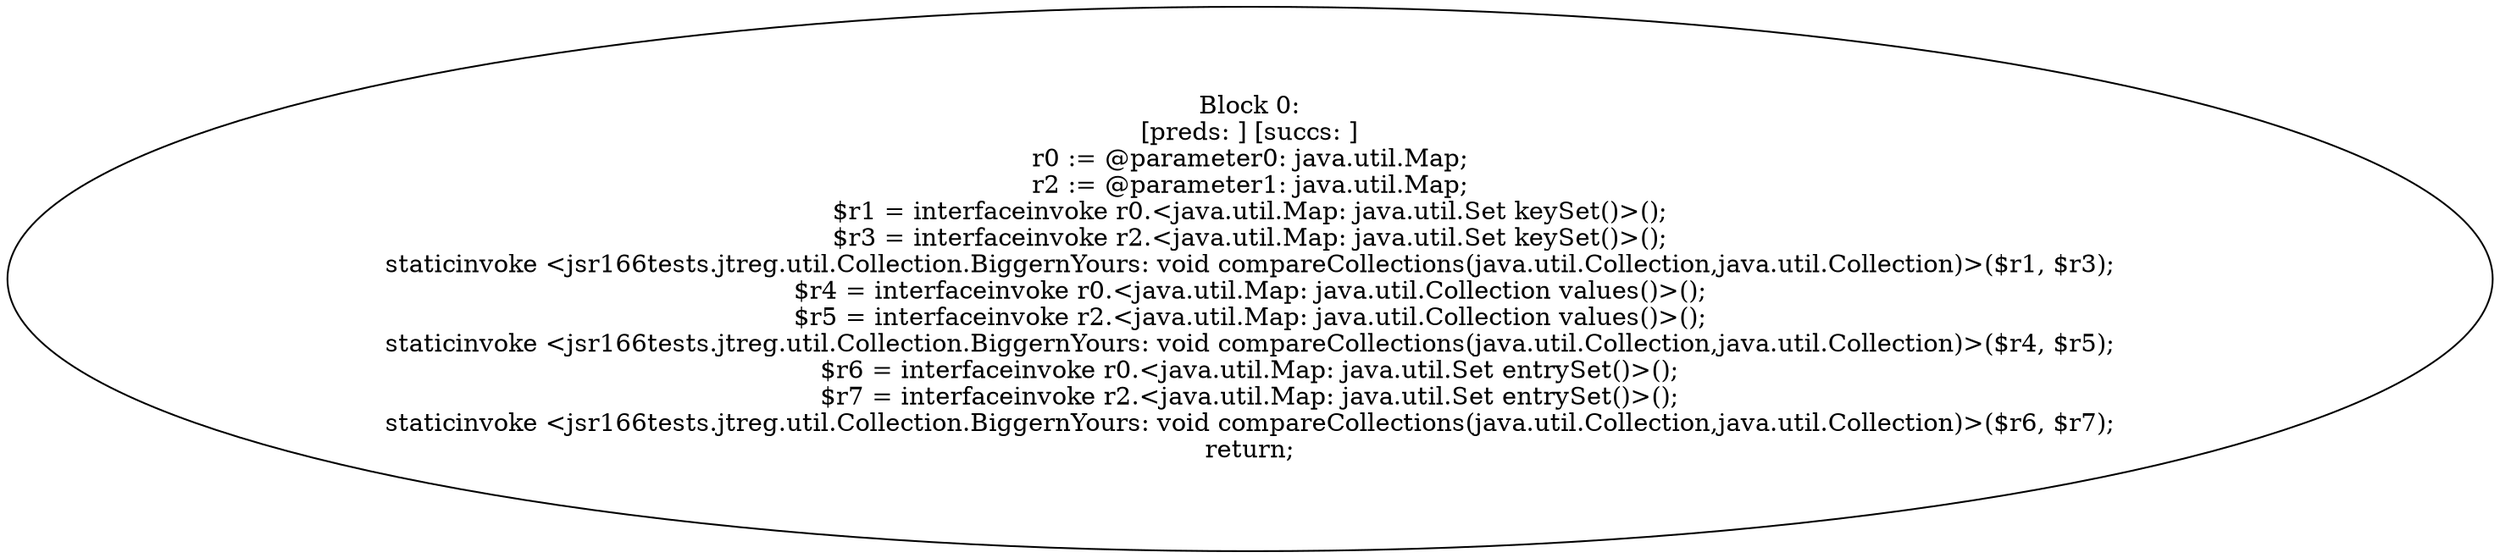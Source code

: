 digraph "unitGraph" {
    "Block 0:
[preds: ] [succs: ]
r0 := @parameter0: java.util.Map;
r2 := @parameter1: java.util.Map;
$r1 = interfaceinvoke r0.<java.util.Map: java.util.Set keySet()>();
$r3 = interfaceinvoke r2.<java.util.Map: java.util.Set keySet()>();
staticinvoke <jsr166tests.jtreg.util.Collection.BiggernYours: void compareCollections(java.util.Collection,java.util.Collection)>($r1, $r3);
$r4 = interfaceinvoke r0.<java.util.Map: java.util.Collection values()>();
$r5 = interfaceinvoke r2.<java.util.Map: java.util.Collection values()>();
staticinvoke <jsr166tests.jtreg.util.Collection.BiggernYours: void compareCollections(java.util.Collection,java.util.Collection)>($r4, $r5);
$r6 = interfaceinvoke r0.<java.util.Map: java.util.Set entrySet()>();
$r7 = interfaceinvoke r2.<java.util.Map: java.util.Set entrySet()>();
staticinvoke <jsr166tests.jtreg.util.Collection.BiggernYours: void compareCollections(java.util.Collection,java.util.Collection)>($r6, $r7);
return;
"
}
